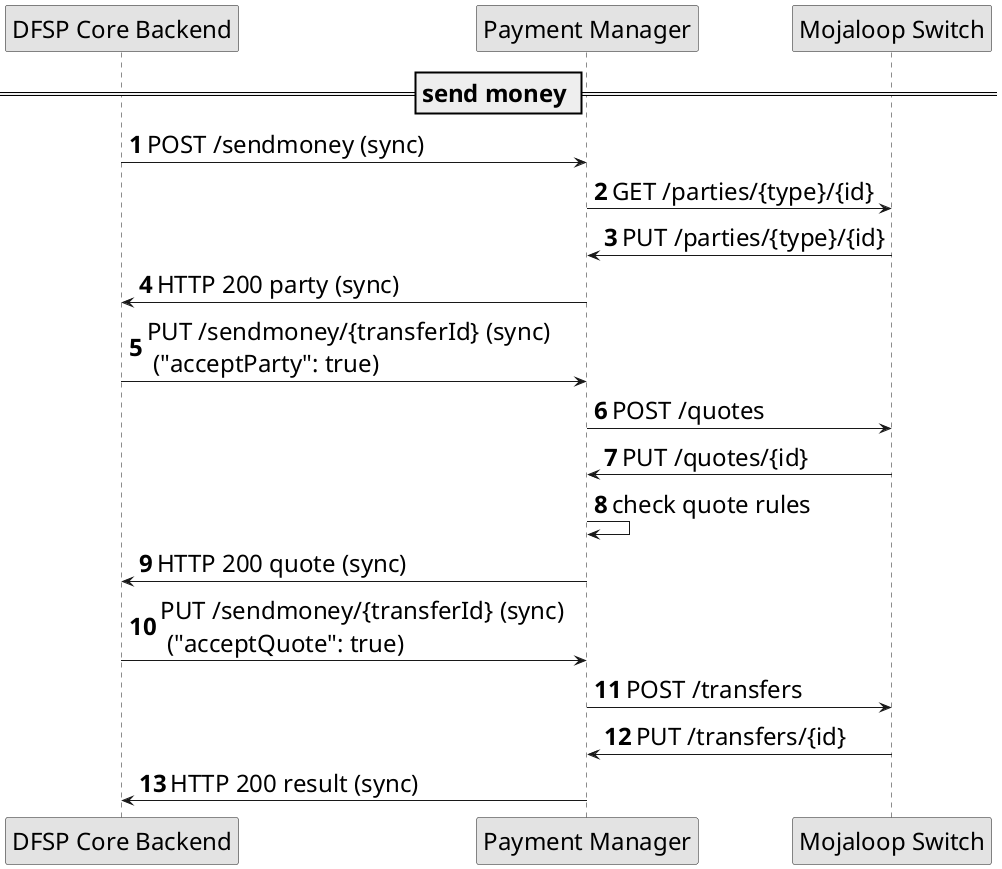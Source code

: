 @startuml

autonumber
skinparam activityFontSize 4
skinparam activityDiamondFontSize 30
skinparam activityArrowFontSize 24
skinparam defaultFontSize 24
skinparam noteFontSize 24
skinparam monochrome true

participant "DFSP Core Backend" as backend

participant "Payment Manager" as sob

participant "Mojaloop Switch" as sw


== send money ==

    backend -> sob: POST /sendmoney (sync)
    
    sob -> sw: GET /parties/{type}/{id}
    sw -> sob: PUT /parties/{type}/{id}

    sob -> backend: HTTP 200 party (sync)
    backend -> sob: PUT /sendmoney/{transferId} (sync) \n ("acceptParty": true)

    sob -> sw: POST /quotes
    sw -> sob: PUT /quotes/{id}
    sob -> sob: check quote rules

    sob -> backend: HTTP 200 quote (sync)
    backend -> sob: PUT /sendmoney/{transferId} (sync) \n ("acceptQuote": true)

    sob -> sw: POST /transfers
    sw -> sob: PUT /transfers/{id}
    
    sob -> backend: HTTP 200 result (sync)

@enduml